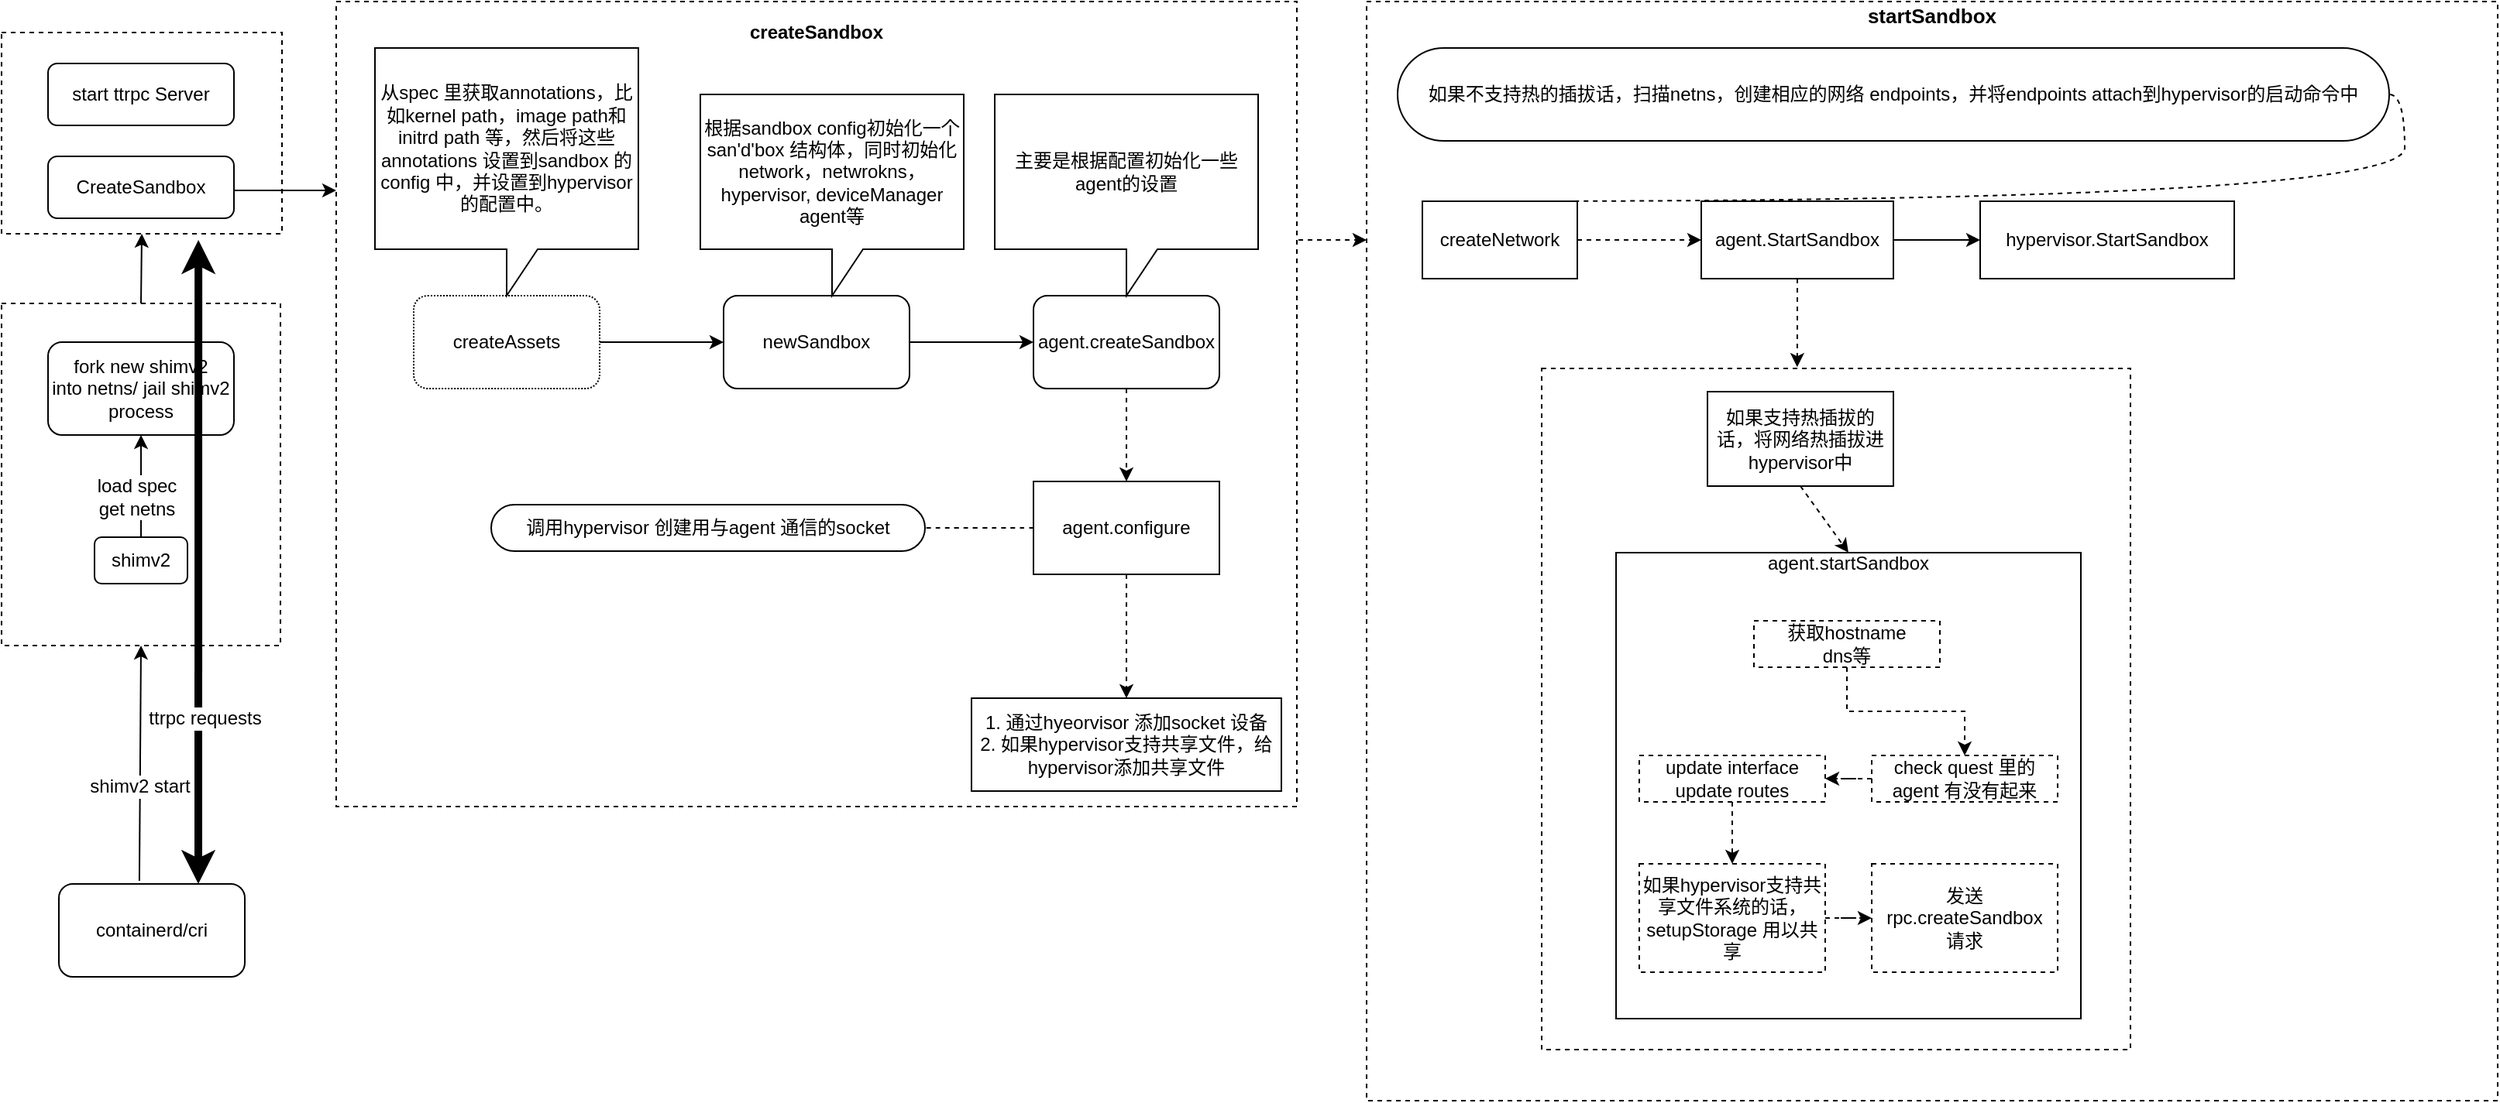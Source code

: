 <mxfile version="12.3.9" type="github" pages="1">
  <diagram id="UEV5ziArVBSBNvAnIUXD" name="Page-1">
    <mxGraphModel dx="1186" dy="715" grid="1" gridSize="10" guides="1" tooltips="1" connect="1" arrows="1" fold="1" page="1" pageScale="1" pageWidth="850" pageHeight="1100" math="0" shadow="0">
      <root>
        <mxCell id="0"/>
        <mxCell id="1" parent="0"/>
        <mxCell id="InuDyYg3k96elnhqx1I6-22" value="" style="rounded=0;whiteSpace=wrap;html=1;dashed=1;fillColor=none;" vertex="1" parent="1">
          <mxGeometry x="39" y="50" width="181" height="130" as="geometry"/>
        </mxCell>
        <mxCell id="InuDyYg3k96elnhqx1I6-15" value="&lt;b&gt;&lt;font style=&quot;font-size: 13px&quot;&gt;startSandbox&lt;/font&gt;&lt;/b&gt;&lt;br&gt;&lt;br&gt;&lt;br&gt;&lt;br&gt;&lt;br&gt;&lt;br&gt;&lt;br&gt;&lt;br&gt;&lt;br&gt;&lt;br&gt;&lt;br&gt;&lt;br&gt;&lt;br&gt;&lt;br&gt;&lt;br&gt;&lt;br&gt;&lt;br&gt;&lt;br&gt;&lt;br&gt;&lt;br&gt;&lt;br&gt;&lt;br&gt;&lt;br&gt;&lt;br&gt;&lt;br&gt;&lt;br&gt;&lt;br&gt;&lt;br&gt;&lt;br&gt;&lt;br&gt;&lt;br&gt;&lt;br&gt;&lt;br&gt;&lt;br&gt;&lt;br&gt;&lt;br&gt;&lt;br&gt;&lt;br&gt;&lt;br&gt;&lt;br&gt;&lt;br&gt;&lt;br&gt;&lt;br&gt;&lt;br&gt;&lt;br&gt;&lt;br&gt;&lt;br&gt;&lt;br&gt;&lt;br&gt;" style="rounded=0;whiteSpace=wrap;html=1;fillColor=none;dashed=1;" vertex="1" parent="1">
          <mxGeometry x="920" y="30" width="730" height="710" as="geometry"/>
        </mxCell>
        <mxCell id="MU1Cu7uwluX9F1lw6Ey1-50" value="" style="rounded=0;whiteSpace=wrap;html=1;dashed=1;fillColor=none;" parent="1" vertex="1">
          <mxGeometry x="1033" y="267" width="380" height="440" as="geometry"/>
        </mxCell>
        <mxCell id="MU1Cu7uwluX9F1lw6Ey1-21" value="" style="rounded=0;whiteSpace=wrap;html=1;fillColor=none;dashed=1;" parent="1" vertex="1">
          <mxGeometry x="255" y="30" width="620" height="520" as="geometry"/>
        </mxCell>
        <mxCell id="MU1Cu7uwluX9F1lw6Ey1-3" value="" style="edgeStyle=orthogonalEdgeStyle;rounded=0;orthogonalLoop=1;jettySize=auto;html=1;entryX=0;entryY=0.115;entryDx=0;entryDy=0;entryPerimeter=0;" parent="1" edge="1">
          <mxGeometry relative="1" as="geometry">
            <mxPoint x="189" y="152" as="sourcePoint"/>
            <mxPoint x="255" y="152" as="targetPoint"/>
          </mxGeometry>
        </mxCell>
        <mxCell id="MU1Cu7uwluX9F1lw6Ey1-1" value="start ttrpc Server" style="rounded=1;whiteSpace=wrap;html=1;" parent="1" vertex="1">
          <mxGeometry x="69" y="70" width="120" height="40" as="geometry"/>
        </mxCell>
        <mxCell id="MU1Cu7uwluX9F1lw6Ey1-6" value="" style="edgeStyle=orthogonalEdgeStyle;rounded=0;orthogonalLoop=1;jettySize=auto;html=1;" parent="1" source="MU1Cu7uwluX9F1lw6Ey1-2" target="MU1Cu7uwluX9F1lw6Ey1-5" edge="1">
          <mxGeometry relative="1" as="geometry"/>
        </mxCell>
        <mxCell id="MU1Cu7uwluX9F1lw6Ey1-2" value="createAssets" style="rounded=1;whiteSpace=wrap;html=1;dashed=1;dashPattern=1 1;" parent="1" vertex="1">
          <mxGeometry x="305" y="220" width="120" height="60" as="geometry"/>
        </mxCell>
        <mxCell id="MU1Cu7uwluX9F1lw6Ey1-9" value="" style="edgeStyle=orthogonalEdgeStyle;rounded=0;orthogonalLoop=1;jettySize=auto;html=1;" parent="1" source="MU1Cu7uwluX9F1lw6Ey1-5" target="MU1Cu7uwluX9F1lw6Ey1-8" edge="1">
          <mxGeometry relative="1" as="geometry"/>
        </mxCell>
        <mxCell id="MU1Cu7uwluX9F1lw6Ey1-5" value="newSandbox" style="rounded=1;whiteSpace=wrap;html=1;" parent="1" vertex="1">
          <mxGeometry x="505" y="220" width="120" height="60" as="geometry"/>
        </mxCell>
        <mxCell id="MU1Cu7uwluX9F1lw6Ey1-12" value="" style="edgeStyle=orthogonalEdgeStyle;rounded=0;orthogonalLoop=1;jettySize=auto;html=1;dashed=1;" parent="1" source="MU1Cu7uwluX9F1lw6Ey1-8" target="MU1Cu7uwluX9F1lw6Ey1-11" edge="1">
          <mxGeometry relative="1" as="geometry"/>
        </mxCell>
        <mxCell id="MU1Cu7uwluX9F1lw6Ey1-8" value="agent.createSandbox" style="rounded=1;whiteSpace=wrap;html=1;" parent="1" vertex="1">
          <mxGeometry x="705" y="220" width="120" height="60" as="geometry"/>
        </mxCell>
        <mxCell id="MU1Cu7uwluX9F1lw6Ey1-4" value="从spec 里获取annotations，比如kernel path，image path和initrd path 等，然后将这些annotations 设置到sandbox 的config 中，并设置到hypervisor的配置中。" style="shape=callout;whiteSpace=wrap;html=1;perimeter=calloutPerimeter;" parent="1" vertex="1">
          <mxGeometry x="280" y="60" width="170" height="160" as="geometry"/>
        </mxCell>
        <mxCell id="MU1Cu7uwluX9F1lw6Ey1-7" value="根据sandbox config初始化一个san&#39;d&#39;box 结构体，同时初始化&lt;br&gt;network，netwrokns，hypervisor, deviceManager agent等" style="shape=callout;whiteSpace=wrap;html=1;perimeter=calloutPerimeter;" parent="1" vertex="1">
          <mxGeometry x="490" y="90" width="170" height="130" as="geometry"/>
        </mxCell>
        <mxCell id="MU1Cu7uwluX9F1lw6Ey1-10" value="主要是根据配置初始化一些agent的设置" style="shape=callout;whiteSpace=wrap;html=1;perimeter=calloutPerimeter;" parent="1" vertex="1">
          <mxGeometry x="680" y="90" width="170" height="130" as="geometry"/>
        </mxCell>
        <mxCell id="MU1Cu7uwluX9F1lw6Ey1-18" value="" style="edgeStyle=orthogonalEdgeStyle;rounded=0;orthogonalLoop=1;jettySize=auto;html=1;dashed=1;" parent="1" source="MU1Cu7uwluX9F1lw6Ey1-11" target="MU1Cu7uwluX9F1lw6Ey1-17" edge="1">
          <mxGeometry relative="1" as="geometry"/>
        </mxCell>
        <mxCell id="MU1Cu7uwluX9F1lw6Ey1-11" value="agent.configure" style="rounded=0;whiteSpace=wrap;html=1;" parent="1" vertex="1">
          <mxGeometry x="705" y="340" width="120" height="60" as="geometry"/>
        </mxCell>
        <mxCell id="MU1Cu7uwluX9F1lw6Ey1-17" value="1. 通过hyeorvisor 添加socket 设备&lt;br&gt;2. 如果hypervisor支持共享文件，给hypervisor添加共享文件" style="rounded=0;whiteSpace=wrap;html=1;" parent="1" vertex="1">
          <mxGeometry x="665" y="480" width="200" height="60" as="geometry"/>
        </mxCell>
        <mxCell id="MU1Cu7uwluX9F1lw6Ey1-14" value="调用hypervisor 创建用与agent 通信的socket" style="whiteSpace=wrap;html=1;rounded=1;arcSize=50;align=center;verticalAlign=middle;container=1;recursiveResize=0;strokeWidth=1;autosize=1;spacing=4;treeFolding=1;treeMoving=1;" parent="1" vertex="1">
          <mxGeometry x="355" y="355" width="280" height="30" as="geometry"/>
        </mxCell>
        <mxCell id="MU1Cu7uwluX9F1lw6Ey1-15" value="" style="edgeStyle=entityRelationEdgeStyle;startArrow=none;endArrow=none;segment=10;curved=1;dashed=1;exitX=0;exitY=0.5;exitDx=0;exitDy=0;" parent="1" source="MU1Cu7uwluX9F1lw6Ey1-11" target="MU1Cu7uwluX9F1lw6Ey1-14" edge="1">
          <mxGeometry relative="1" as="geometry">
            <mxPoint x="700" y="500" as="sourcePoint"/>
          </mxGeometry>
        </mxCell>
        <mxCell id="MU1Cu7uwluX9F1lw6Ey1-28" value="" style="edgeStyle=orthogonalEdgeStyle;rounded=0;orthogonalLoop=1;jettySize=auto;html=1;dashed=1;" parent="1" edge="1">
          <mxGeometry relative="1" as="geometry">
            <mxPoint x="876" y="184" as="sourcePoint"/>
            <mxPoint x="920" y="184" as="targetPoint"/>
          </mxGeometry>
        </mxCell>
        <mxCell id="MU1Cu7uwluX9F1lw6Ey1-32" value="" style="edgeStyle=orthogonalEdgeStyle;rounded=0;orthogonalLoop=1;jettySize=auto;html=1;dashed=1;" parent="1" source="MU1Cu7uwluX9F1lw6Ey1-27" target="MU1Cu7uwluX9F1lw6Ey1-31" edge="1">
          <mxGeometry relative="1" as="geometry"/>
        </mxCell>
        <mxCell id="MU1Cu7uwluX9F1lw6Ey1-27" value="createNetwork" style="rounded=0;whiteSpace=wrap;html=1;fillColor=none;" parent="1" vertex="1">
          <mxGeometry x="956" y="159" width="100" height="50" as="geometry"/>
        </mxCell>
        <mxCell id="MU1Cu7uwluX9F1lw6Ey1-49" value="" style="edgeStyle=orthogonalEdgeStyle;rounded=0;orthogonalLoop=1;jettySize=auto;html=1;dashed=1;entryX=0.434;entryY=-0.002;entryDx=0;entryDy=0;entryPerimeter=0;" parent="1" source="MU1Cu7uwluX9F1lw6Ey1-31" edge="1" target="MU1Cu7uwluX9F1lw6Ey1-50">
          <mxGeometry relative="1" as="geometry">
            <mxPoint x="1186" y="267" as="targetPoint"/>
          </mxGeometry>
        </mxCell>
        <mxCell id="InuDyYg3k96elnhqx1I6-17" value="" style="edgeStyle=orthogonalEdgeStyle;rounded=0;orthogonalLoop=1;jettySize=auto;html=1;" edge="1" parent="1" source="MU1Cu7uwluX9F1lw6Ey1-31" target="InuDyYg3k96elnhqx1I6-16">
          <mxGeometry relative="1" as="geometry"/>
        </mxCell>
        <mxCell id="MU1Cu7uwluX9F1lw6Ey1-31" value="agent.StartSandbox" style="rounded=0;whiteSpace=wrap;html=1;fillColor=none;" parent="1" vertex="1">
          <mxGeometry x="1136" y="159" width="124" height="50" as="geometry"/>
        </mxCell>
        <mxCell id="InuDyYg3k96elnhqx1I6-16" value="hypervisor.StartSandbox" style="rounded=0;whiteSpace=wrap;html=1;fillColor=none;" vertex="1" parent="1">
          <mxGeometry x="1316" y="159" width="164" height="50" as="geometry"/>
        </mxCell>
        <mxCell id="MU1Cu7uwluX9F1lw6Ey1-22" value="&lt;b&gt;createSandbox&lt;/b&gt;" style="text;html=1;strokeColor=none;fillColor=none;align=center;verticalAlign=middle;whiteSpace=wrap;rounded=0;" parent="1" vertex="1">
          <mxGeometry x="545" y="40" width="40" height="20" as="geometry"/>
        </mxCell>
        <mxCell id="MU1Cu7uwluX9F1lw6Ey1-29" value="如果不支持热的插拔话，扫描netns，创建相应的网络 endpoints，并将endpoints attach到hypervisor的启动命令中" style="whiteSpace=wrap;html=1;rounded=1;arcSize=50;align=center;verticalAlign=middle;container=1;recursiveResize=0;strokeWidth=1;autosize=1;spacing=4;treeFolding=1;treeMoving=1;fillColor=none;" parent="1" vertex="1">
          <mxGeometry x="940" y="60" width="640" height="60" as="geometry"/>
        </mxCell>
        <mxCell id="MU1Cu7uwluX9F1lw6Ey1-30" value="" style="edgeStyle=entityRelationEdgeStyle;startArrow=none;endArrow=none;segment=10;curved=1;dashed=1;exitX=0.5;exitY=0;exitDx=0;exitDy=0;" parent="1" source="MU1Cu7uwluX9F1lw6Ey1-27" target="MU1Cu7uwluX9F1lw6Ey1-29" edge="1">
          <mxGeometry relative="1" as="geometry">
            <mxPoint x="1224" y="304" as="sourcePoint"/>
          </mxGeometry>
        </mxCell>
        <mxCell id="MU1Cu7uwluX9F1lw6Ey1-51" value="如果支持热插拔的话，将网络热插拔进hypervisor中" style="rounded=0;whiteSpace=wrap;html=1;fillColor=none;" parent="1" vertex="1">
          <mxGeometry x="1140" y="282" width="120" height="61" as="geometry"/>
        </mxCell>
        <mxCell id="MU1Cu7uwluX9F1lw6Ey1-56" value="agent.startSandbox&lt;br&gt;&lt;br&gt;&lt;br&gt;&lt;br&gt;&lt;br&gt;&lt;br&gt;&lt;br&gt;&lt;br&gt;&lt;br&gt;&lt;br&gt;&lt;br&gt;&lt;br&gt;&lt;br&gt;&lt;br&gt;&lt;br&gt;&lt;br&gt;&lt;br&gt;&lt;br&gt;&lt;br&gt;&lt;br&gt;&lt;br&gt;" style="rounded=0;whiteSpace=wrap;html=1;fillColor=none;" parent="1" vertex="1">
          <mxGeometry x="1081" y="386" width="300" height="301" as="geometry"/>
        </mxCell>
        <mxCell id="MU1Cu7uwluX9F1lw6Ey1-57" value="" style="endArrow=classic;html=1;dashed=1;exitX=0.5;exitY=1;exitDx=0;exitDy=0;entryX=0.5;entryY=0;entryDx=0;entryDy=0;" parent="1" source="MU1Cu7uwluX9F1lw6Ey1-51" target="MU1Cu7uwluX9F1lw6Ey1-56" edge="1">
          <mxGeometry width="50" height="50" relative="1" as="geometry">
            <mxPoint x="1184" y="448" as="sourcePoint"/>
            <mxPoint x="1186" y="496" as="targetPoint"/>
          </mxGeometry>
        </mxCell>
        <mxCell id="MU1Cu7uwluX9F1lw6Ey1-63" value="" style="edgeStyle=orthogonalEdgeStyle;rounded=0;orthogonalLoop=1;jettySize=auto;html=1;dashed=1;" parent="1" source="MU1Cu7uwluX9F1lw6Ey1-60" target="MU1Cu7uwluX9F1lw6Ey1-62" edge="1">
          <mxGeometry relative="1" as="geometry"/>
        </mxCell>
        <mxCell id="MU1Cu7uwluX9F1lw6Ey1-60" value="获取hostname&lt;br&gt;dns等" style="rounded=0;whiteSpace=wrap;html=1;dashed=1;fillColor=none;" parent="1" vertex="1">
          <mxGeometry x="1170" y="430" width="120" height="30" as="geometry"/>
        </mxCell>
        <mxCell id="MU1Cu7uwluX9F1lw6Ey1-65" value="" style="edgeStyle=orthogonalEdgeStyle;rounded=0;orthogonalLoop=1;jettySize=auto;html=1;dashed=1;" parent="1" source="MU1Cu7uwluX9F1lw6Ey1-62" target="MU1Cu7uwluX9F1lw6Ey1-64" edge="1">
          <mxGeometry relative="1" as="geometry"/>
        </mxCell>
        <mxCell id="MU1Cu7uwluX9F1lw6Ey1-62" value="check quest 里的agent 有没有起来" style="rounded=0;whiteSpace=wrap;html=1;dashed=1;fillColor=none;" parent="1" vertex="1">
          <mxGeometry x="1246" y="517" width="120" height="30" as="geometry"/>
        </mxCell>
        <mxCell id="MU1Cu7uwluX9F1lw6Ey1-68" value="" style="edgeStyle=orthogonalEdgeStyle;rounded=0;orthogonalLoop=1;jettySize=auto;html=1;dashed=1;" parent="1" source="MU1Cu7uwluX9F1lw6Ey1-64" target="MU1Cu7uwluX9F1lw6Ey1-67" edge="1">
          <mxGeometry relative="1" as="geometry"/>
        </mxCell>
        <mxCell id="MU1Cu7uwluX9F1lw6Ey1-64" value="update interface&lt;br&gt;update routes" style="rounded=0;whiteSpace=wrap;html=1;dashed=1;fillColor=none;" parent="1" vertex="1">
          <mxGeometry x="1096" y="517" width="120" height="30" as="geometry"/>
        </mxCell>
        <mxCell id="MU1Cu7uwluX9F1lw6Ey1-70" value="" style="edgeStyle=orthogonalEdgeStyle;rounded=0;orthogonalLoop=1;jettySize=auto;html=1;dashed=1;" parent="1" source="MU1Cu7uwluX9F1lw6Ey1-67" target="MU1Cu7uwluX9F1lw6Ey1-69" edge="1">
          <mxGeometry relative="1" as="geometry"/>
        </mxCell>
        <mxCell id="MU1Cu7uwluX9F1lw6Ey1-67" value="如果hypervisor支持共享文件系统的话，setupStorage 用以共享" style="rounded=0;whiteSpace=wrap;html=1;dashed=1;fillColor=none;" parent="1" vertex="1">
          <mxGeometry x="1096" y="587" width="120" height="70" as="geometry"/>
        </mxCell>
        <mxCell id="MU1Cu7uwluX9F1lw6Ey1-69" value="发送 rpc.createSandbox&lt;br&gt;请求" style="rounded=0;whiteSpace=wrap;html=1;dashed=1;fillColor=none;" parent="1" vertex="1">
          <mxGeometry x="1246" y="587" width="120" height="70" as="geometry"/>
        </mxCell>
        <mxCell id="InuDyYg3k96elnhqx1I6-7" value="" style="endArrow=classic;html=1;entryX=0.5;entryY=1;entryDx=0;entryDy=0;exitX=0.433;exitY=-0.033;exitDx=0;exitDy=0;exitPerimeter=0;" edge="1" parent="1" source="InuDyYg3k96elnhqx1I6-20" target="InuDyYg3k96elnhqx1I6-21">
          <mxGeometry width="50" height="50" relative="1" as="geometry">
            <mxPoint x="129" y="490" as="sourcePoint"/>
            <mxPoint x="200" y="420" as="targetPoint"/>
          </mxGeometry>
        </mxCell>
        <mxCell id="InuDyYg3k96elnhqx1I6-8" value="shimv2 start" style="text;html=1;align=center;verticalAlign=middle;resizable=0;points=[];;labelBackgroundColor=#ffffff;" vertex="1" connectable="0" parent="InuDyYg3k96elnhqx1I6-7">
          <mxGeometry x="-0.2" y="1" relative="1" as="geometry">
            <mxPoint as="offset"/>
          </mxGeometry>
        </mxCell>
        <mxCell id="InuDyYg3k96elnhqx1I6-9" value="shimv2" style="rounded=1;whiteSpace=wrap;html=1;" vertex="1" parent="1">
          <mxGeometry x="99" y="376" width="60" height="30" as="geometry"/>
        </mxCell>
        <mxCell id="InuDyYg3k96elnhqx1I6-10" value="" style="endArrow=classic;html=1;entryX=0.5;entryY=1;entryDx=0;entryDy=0;exitX=0.5;exitY=0;exitDx=0;exitDy=0;" edge="1" parent="1" source="InuDyYg3k96elnhqx1I6-9" target="InuDyYg3k96elnhqx1I6-12">
          <mxGeometry width="50" height="50" relative="1" as="geometry">
            <mxPoint x="-239" y="319" as="sourcePoint"/>
            <mxPoint x="-120" y="319" as="targetPoint"/>
          </mxGeometry>
        </mxCell>
        <mxCell id="InuDyYg3k96elnhqx1I6-11" value="load spec&lt;br&gt;get netns" style="text;html=1;align=center;verticalAlign=middle;resizable=0;points=[];;labelBackgroundColor=#ffffff;" vertex="1" connectable="0" parent="InuDyYg3k96elnhqx1I6-10">
          <mxGeometry x="-0.19" y="3" relative="1" as="geometry">
            <mxPoint as="offset"/>
          </mxGeometry>
        </mxCell>
        <mxCell id="InuDyYg3k96elnhqx1I6-12" value="fork new shimv2 &lt;br&gt;into netns/ jail shimv2&lt;br&gt;process" style="rounded=1;whiteSpace=wrap;html=1;" vertex="1" parent="1">
          <mxGeometry x="69" y="250" width="120" height="60" as="geometry"/>
        </mxCell>
        <mxCell id="InuDyYg3k96elnhqx1I6-13" value="" style="endArrow=classic;html=1;entryX=0.5;entryY=1;entryDx=0;entryDy=0;exitX=0.5;exitY=0;exitDx=0;exitDy=0;" edge="1" parent="1" source="InuDyYg3k96elnhqx1I6-21" target="InuDyYg3k96elnhqx1I6-22">
          <mxGeometry width="50" height="50" relative="1" as="geometry">
            <mxPoint y="257.5" as="sourcePoint"/>
            <mxPoint x="50" y="207.5" as="targetPoint"/>
          </mxGeometry>
        </mxCell>
        <mxCell id="InuDyYg3k96elnhqx1I6-20" value="containerd/cri" style="rounded=1;whiteSpace=wrap;html=1;fillColor=none;" vertex="1" parent="1">
          <mxGeometry x="76" y="600" width="120" height="60" as="geometry"/>
        </mxCell>
        <mxCell id="InuDyYg3k96elnhqx1I6-21" value="" style="rounded=0;whiteSpace=wrap;html=1;fillColor=none;dashed=1;" vertex="1" parent="1">
          <mxGeometry x="39" y="225" width="180" height="221" as="geometry"/>
        </mxCell>
        <mxCell id="InuDyYg3k96elnhqx1I6-23" value="CreateSandbox" style="rounded=1;whiteSpace=wrap;html=1;" vertex="1" parent="1">
          <mxGeometry x="69" y="130" width="120" height="40" as="geometry"/>
        </mxCell>
        <mxCell id="InuDyYg3k96elnhqx1I6-24" value="" style="endArrow=classic;startArrow=classic;html=1;entryX=0.75;entryY=0;entryDx=0;entryDy=0;exitX=0.702;exitY=1.031;exitDx=0;exitDy=0;exitPerimeter=0;strokeWidth=5;" edge="1" parent="1" source="InuDyYg3k96elnhqx1I6-22" target="InuDyYg3k96elnhqx1I6-20">
          <mxGeometry width="50" height="50" relative="1" as="geometry">
            <mxPoint x="40" y="810" as="sourcePoint"/>
            <mxPoint x="90" y="760" as="targetPoint"/>
          </mxGeometry>
        </mxCell>
        <mxCell id="InuDyYg3k96elnhqx1I6-25" value="ttrpc requests" style="text;html=1;align=center;verticalAlign=middle;resizable=0;points=[];;labelBackgroundColor=#ffffff;" vertex="1" connectable="0" parent="InuDyYg3k96elnhqx1I6-24">
          <mxGeometry x="0.485" y="4" relative="1" as="geometry">
            <mxPoint as="offset"/>
          </mxGeometry>
        </mxCell>
      </root>
    </mxGraphModel>
  </diagram>
</mxfile>
